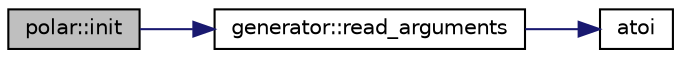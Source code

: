 digraph "polar::init"
{
  edge [fontname="Helvetica",fontsize="10",labelfontname="Helvetica",labelfontsize="10"];
  node [fontname="Helvetica",fontsize="10",shape=record];
  rankdir="LR";
  Node2149 [label="polar::init",height=0.2,width=0.4,color="black", fillcolor="grey75", style="filled", fontcolor="black"];
  Node2149 -> Node2150 [color="midnightblue",fontsize="10",style="solid",fontname="Helvetica"];
  Node2150 [label="generator::read_arguments",height=0.2,width=0.4,color="black", fillcolor="white", style="filled",URL="$d7/d73/classgenerator.html#a4eab346c8d3b5de5bb83578bfb4a15c5"];
  Node2150 -> Node2151 [color="midnightblue",fontsize="10",style="solid",fontname="Helvetica"];
  Node2151 [label="atoi",height=0.2,width=0.4,color="black", fillcolor="white", style="filled",URL="$d9/d60/discreta_8h.html#ad0ac71cbcb495289e474437d6b7d7fac"];
}
